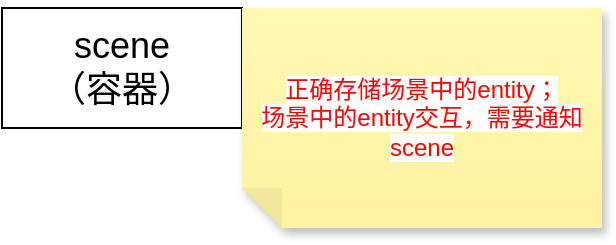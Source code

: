 <mxfile version="26.2.13">
  <diagram name="第 1 页" id="Qz8ORCj6hSFBmxh-uSy6">
    <mxGraphModel dx="1675" dy="-1355" grid="1" gridSize="10" guides="1" tooltips="1" connect="1" arrows="1" fold="1" page="1" pageScale="1" pageWidth="827" pageHeight="1169" math="0" shadow="0">
      <root>
        <mxCell id="0" />
        <mxCell id="1" parent="0" />
        <mxCell id="746akOVxLBQA7Rwp9O0J-1" value="&lt;font style=&quot;font-size: 18px;&quot;&gt;scene&lt;/font&gt;&lt;div&gt;&lt;font style=&quot;font-size: 18px;&quot;&gt;（容器）&lt;/font&gt;&lt;/div&gt;" style="rounded=0;whiteSpace=wrap;html=1;" vertex="1" parent="1">
          <mxGeometry x="70" y="2450" width="120" height="60" as="geometry" />
        </mxCell>
        <mxCell id="746akOVxLBQA7Rwp9O0J-2" value="&lt;font data-darkreader-inline-bgcolor=&quot;&quot; data-darkreader-inline-color=&quot;&quot; style=&quot;--darkreader-inline-color: var(--darkreader-text-ffffff, #e8e6e3); background-color: light-dark(#ffffff, var(--ge-dark-color, #121212)); --darkreader-inline-bgcolor: light-dark(#ffffff, var(--darkreader-bg--ge-dark-color, var(--darkreader-background-121212, #0e0f0f))); color: rgb(255, 0, 0);&quot;&gt;正确存储场景中的entity；&lt;br&gt;场景中的entity交互，需要通知scene&lt;/font&gt;" style="shape=note;whiteSpace=wrap;html=1;backgroundOutline=1;fontColor=#000000;darkOpacity=0.05;fillColor=#FFF9B2;strokeColor=none;fillStyle=solid;direction=west;gradientDirection=north;gradientColor=#FFF2A1;shadow=1;size=20;pointerEvents=1;" vertex="1" parent="1">
          <mxGeometry x="190" y="2450" width="180" height="110" as="geometry" />
        </mxCell>
      </root>
    </mxGraphModel>
  </diagram>
</mxfile>
